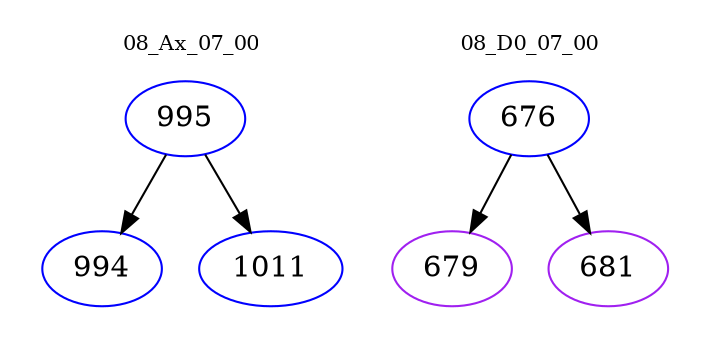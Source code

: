 digraph{
subgraph cluster_0 {
color = white
label = "08_Ax_07_00";
fontsize=10;
T0_995 [label="995", color="blue"]
T0_995 -> T0_994 [color="black"]
T0_994 [label="994", color="blue"]
T0_995 -> T0_1011 [color="black"]
T0_1011 [label="1011", color="blue"]
}
subgraph cluster_1 {
color = white
label = "08_D0_07_00";
fontsize=10;
T1_676 [label="676", color="blue"]
T1_676 -> T1_679 [color="black"]
T1_679 [label="679", color="purple"]
T1_676 -> T1_681 [color="black"]
T1_681 [label="681", color="purple"]
}
}
